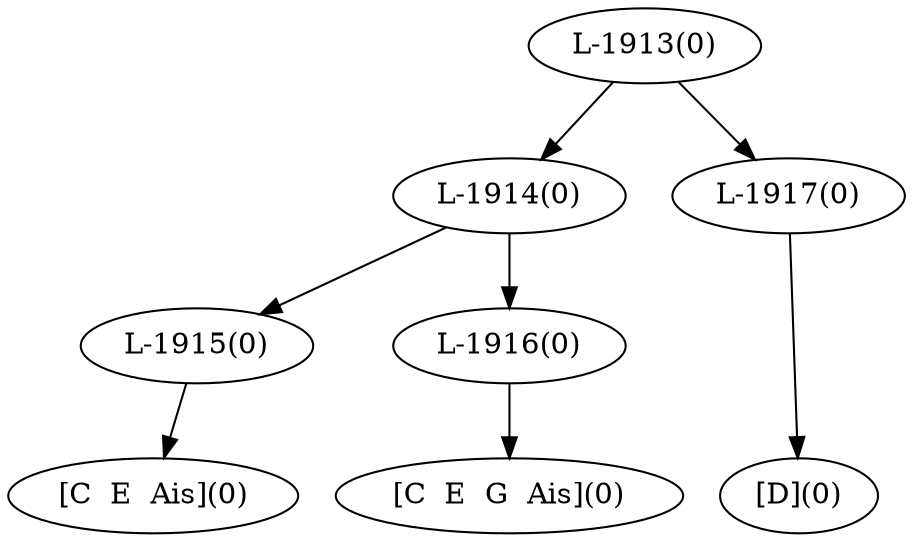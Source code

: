 digraph sample{
"L-1915(0)"->"[C  E  Ais](0)"
"L-1916(0)"->"[C  E  G  Ais](0)"
"L-1914(0)"->"L-1915(0)"
"L-1914(0)"->"L-1916(0)"
"L-1917(0)"->"[D](0)"
"L-1913(0)"->"L-1914(0)"
"L-1913(0)"->"L-1917(0)"
{rank = min; "L-1913(0)"}
{rank = same; "L-1914(0)"; "L-1917(0)";}
{rank = same; "L-1915(0)"; "L-1916(0)";}
{rank = max; "[C  E  Ais](0)"; "[C  E  G  Ais](0)"; "[D](0)";}
}